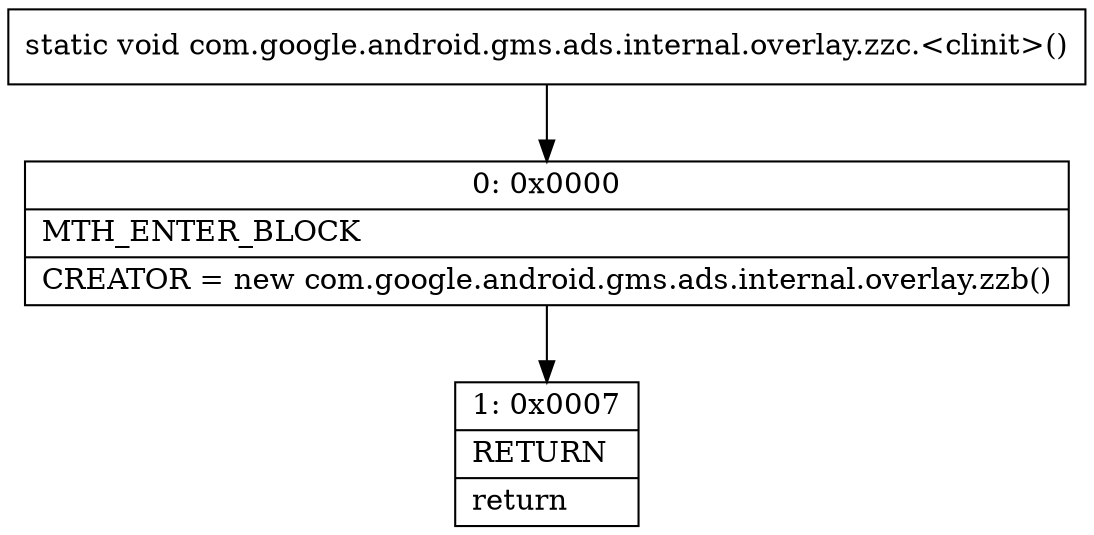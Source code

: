 digraph "CFG forcom.google.android.gms.ads.internal.overlay.zzc.\<clinit\>()V" {
Node_0 [shape=record,label="{0\:\ 0x0000|MTH_ENTER_BLOCK\l|CREATOR = new com.google.android.gms.ads.internal.overlay.zzb()\l}"];
Node_1 [shape=record,label="{1\:\ 0x0007|RETURN\l|return\l}"];
MethodNode[shape=record,label="{static void com.google.android.gms.ads.internal.overlay.zzc.\<clinit\>() }"];
MethodNode -> Node_0;
Node_0 -> Node_1;
}

